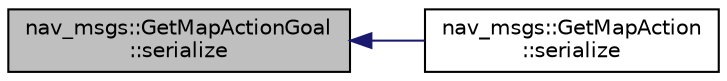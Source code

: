 digraph "nav_msgs::GetMapActionGoal::serialize"
{
  edge [fontname="Helvetica",fontsize="10",labelfontname="Helvetica",labelfontsize="10"];
  node [fontname="Helvetica",fontsize="10",shape=record];
  rankdir="LR";
  Node1 [label="nav_msgs::GetMapActionGoal\l::serialize",height=0.2,width=0.4,color="black", fillcolor="grey75", style="filled" fontcolor="black"];
  Node1 -> Node2 [dir="back",color="midnightblue",fontsize="10",style="solid",fontname="Helvetica"];
  Node2 [label="nav_msgs::GetMapAction\l::serialize",height=0.2,width=0.4,color="black", fillcolor="white", style="filled",URL="$classnav__msgs_1_1_get_map_action.html#a7498cde713776b8fdcc54fbece0d2a3b"];
}
